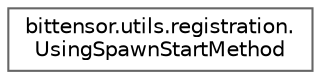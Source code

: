 digraph "Graphical Class Hierarchy"
{
 // LATEX_PDF_SIZE
  bgcolor="transparent";
  edge [fontname=Helvetica,fontsize=10,labelfontname=Helvetica,labelfontsize=10];
  node [fontname=Helvetica,fontsize=10,shape=box,height=0.2,width=0.4];
  rankdir="LR";
  Node0 [label="bittensor.utils.registration.\lUsingSpawnStartMethod",height=0.2,width=0.4,color="grey40", fillcolor="white", style="filled",URL="$classbittensor_1_1utils_1_1registration_1_1_using_spawn_start_method.html",tooltip=" "];
}

